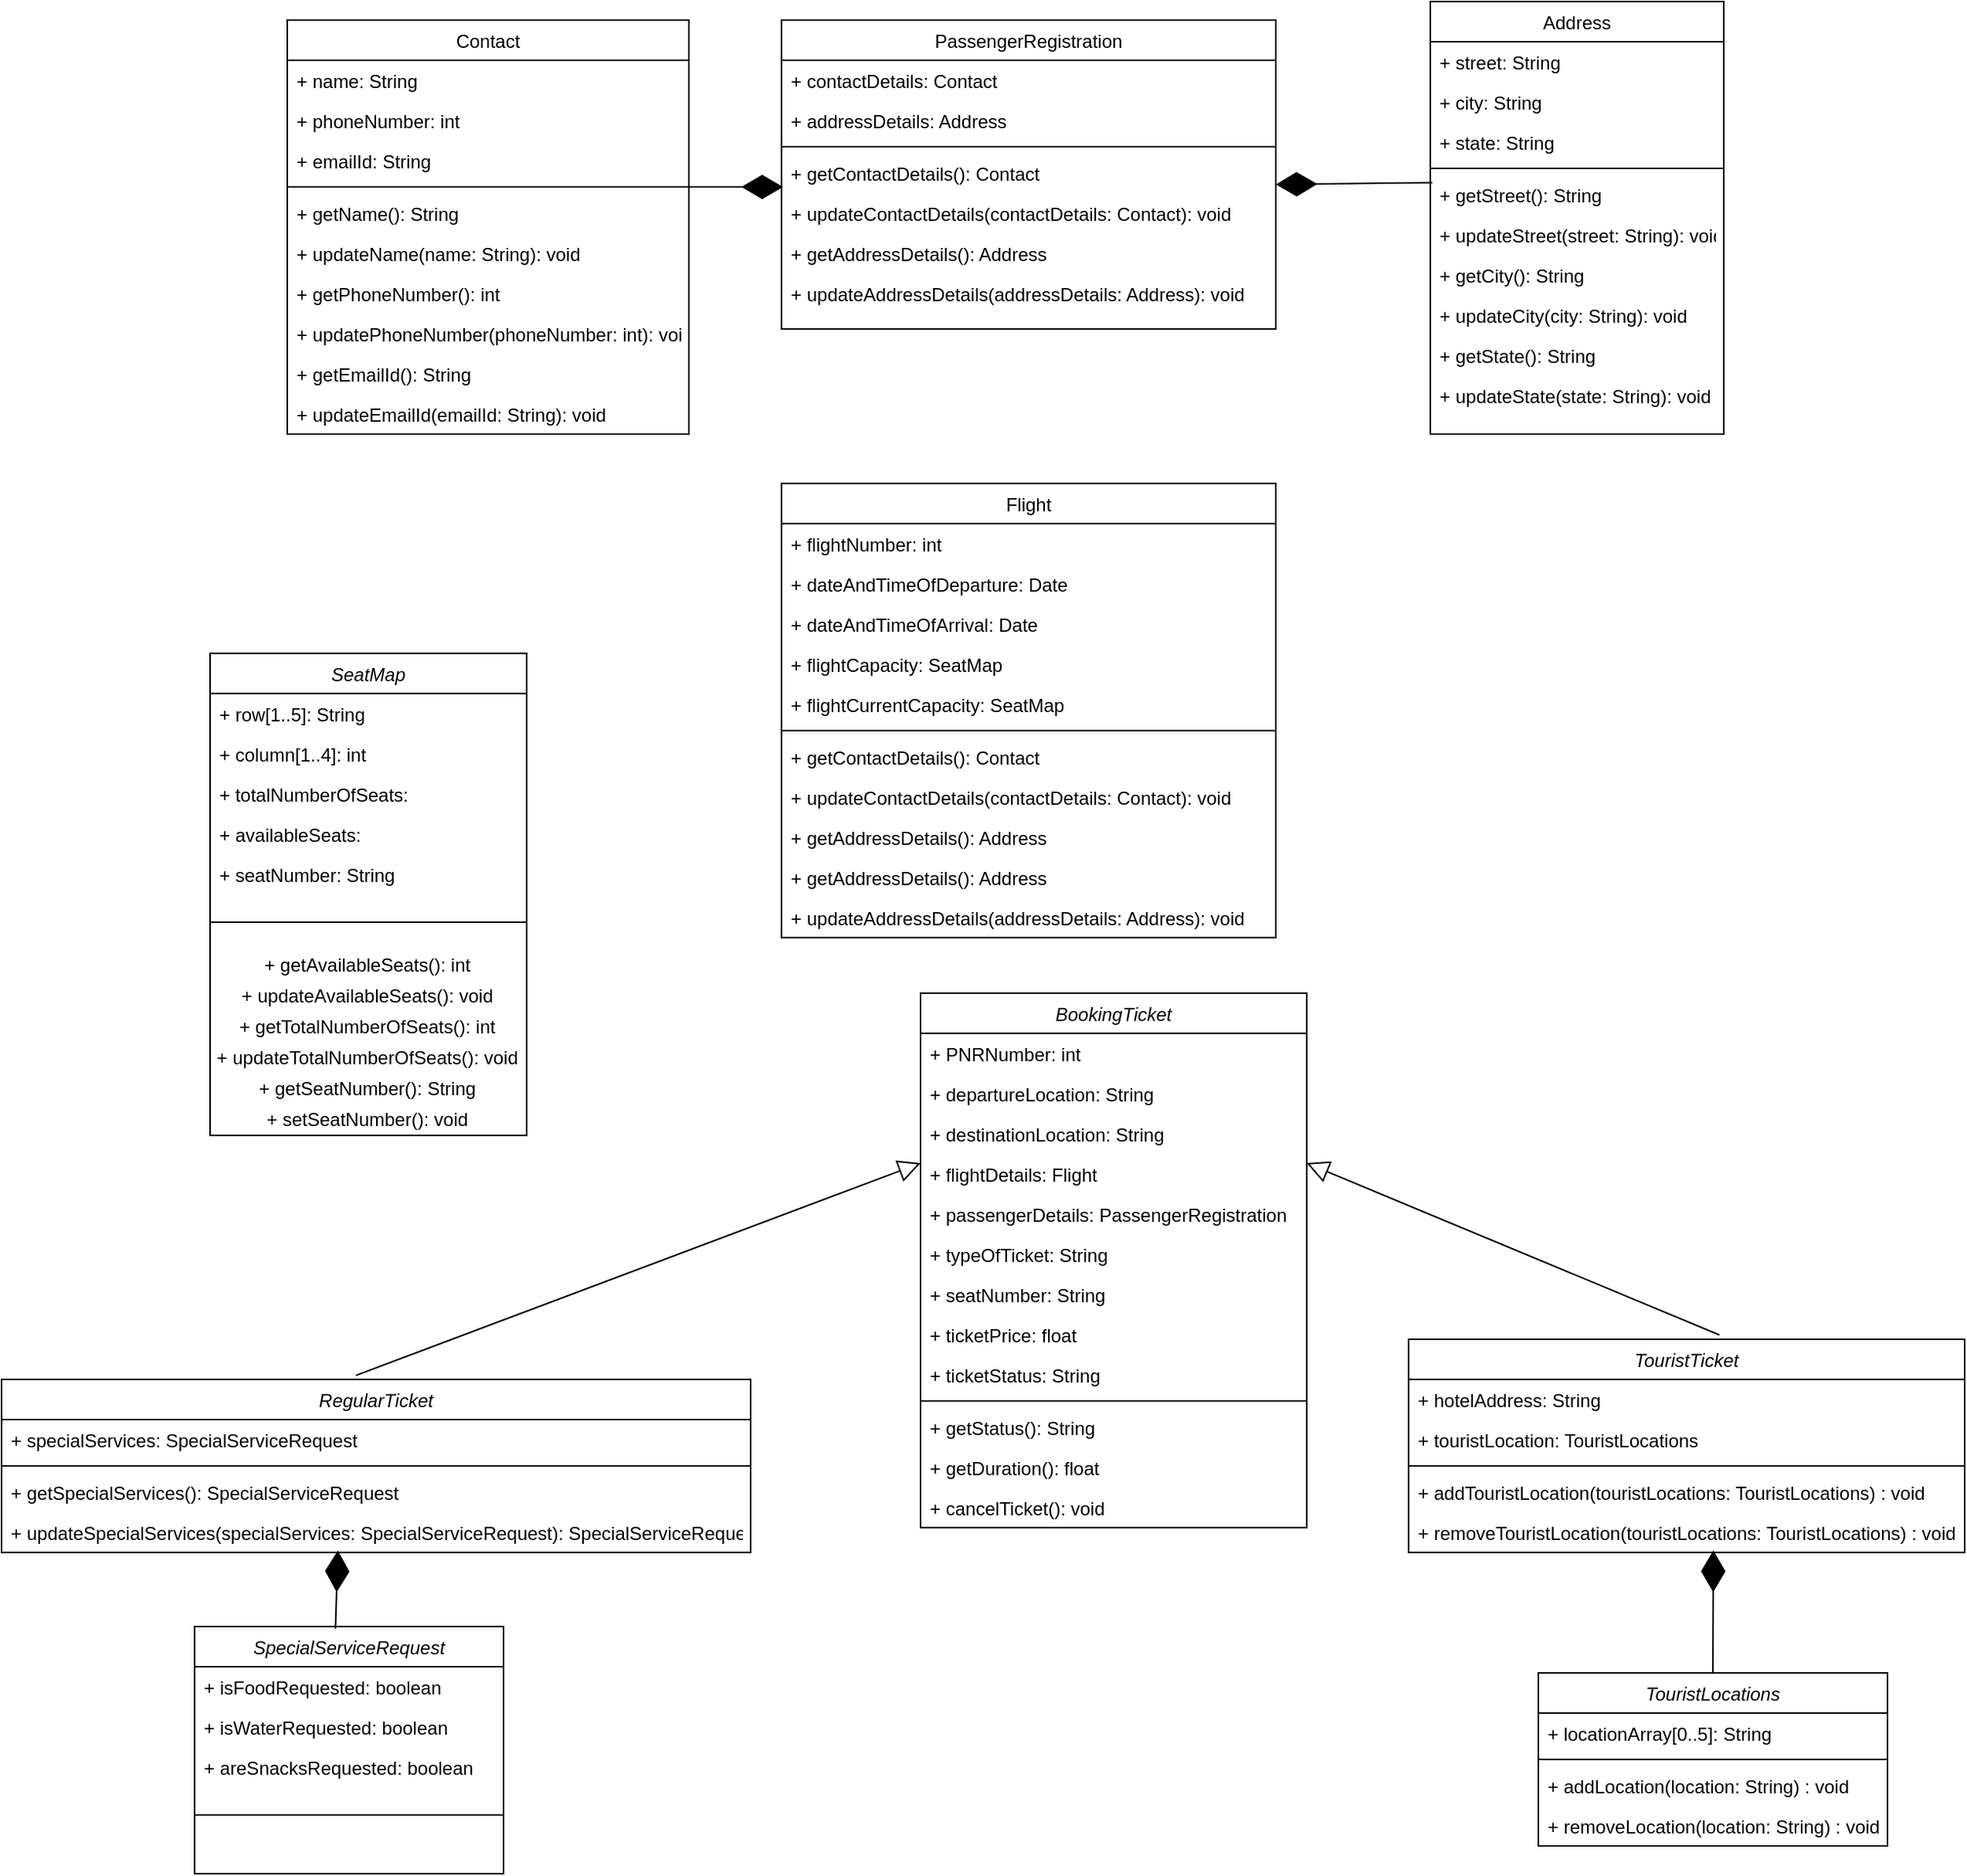 <mxfile version="13.9.9" type="github">
  <diagram id="C5RBs43oDa-KdzZeNtuy" name="Page-1">
    <mxGraphModel dx="2105" dy="1757" grid="1" gridSize="10" guides="1" tooltips="1" connect="1" arrows="1" fold="1" page="1" pageScale="1" pageWidth="827" pageHeight="1169" math="0" shadow="0">
      <root>
        <mxCell id="WIyWlLk6GJQsqaUBKTNV-0" />
        <mxCell id="WIyWlLk6GJQsqaUBKTNV-1" parent="WIyWlLk6GJQsqaUBKTNV-0" />
        <mxCell id="zkfFHV4jXpPFQw0GAbJ--17" value="Address" style="swimlane;fontStyle=0;align=center;verticalAlign=top;childLayout=stackLayout;horizontal=1;startSize=26;horizontalStack=0;resizeParent=1;resizeLast=0;collapsible=1;marginBottom=0;rounded=0;shadow=0;strokeWidth=1;" parent="WIyWlLk6GJQsqaUBKTNV-1" vertex="1">
          <mxGeometry x="610" y="-432" width="190" height="280" as="geometry">
            <mxRectangle x="530" y="90" width="160" height="26" as="alternateBounds" />
          </mxGeometry>
        </mxCell>
        <mxCell id="zkfFHV4jXpPFQw0GAbJ--18" value="+ street: String" style="text;align=left;verticalAlign=top;spacingLeft=4;spacingRight=4;overflow=hidden;rotatable=0;points=[[0,0.5],[1,0.5]];portConstraint=eastwest;" parent="zkfFHV4jXpPFQw0GAbJ--17" vertex="1">
          <mxGeometry y="26" width="190" height="26" as="geometry" />
        </mxCell>
        <mxCell id="zkfFHV4jXpPFQw0GAbJ--19" value="+ city: String" style="text;align=left;verticalAlign=top;spacingLeft=4;spacingRight=4;overflow=hidden;rotatable=0;points=[[0,0.5],[1,0.5]];portConstraint=eastwest;rounded=0;shadow=0;html=0;" parent="zkfFHV4jXpPFQw0GAbJ--17" vertex="1">
          <mxGeometry y="52" width="190" height="26" as="geometry" />
        </mxCell>
        <mxCell id="zkfFHV4jXpPFQw0GAbJ--20" value="+ state: String" style="text;align=left;verticalAlign=top;spacingLeft=4;spacingRight=4;overflow=hidden;rotatable=0;points=[[0,0.5],[1,0.5]];portConstraint=eastwest;rounded=0;shadow=0;html=0;" parent="zkfFHV4jXpPFQw0GAbJ--17" vertex="1">
          <mxGeometry y="78" width="190" height="26" as="geometry" />
        </mxCell>
        <mxCell id="zkfFHV4jXpPFQw0GAbJ--23" value="" style="line;html=1;strokeWidth=1;align=left;verticalAlign=middle;spacingTop=-1;spacingLeft=3;spacingRight=3;rotatable=0;labelPosition=right;points=[];portConstraint=eastwest;" parent="zkfFHV4jXpPFQw0GAbJ--17" vertex="1">
          <mxGeometry y="104" width="190" height="8" as="geometry" />
        </mxCell>
        <mxCell id="zkfFHV4jXpPFQw0GAbJ--24" value="+ getStreet(): String" style="text;align=left;verticalAlign=top;spacingLeft=4;spacingRight=4;overflow=hidden;rotatable=0;points=[[0,0.5],[1,0.5]];portConstraint=eastwest;" parent="zkfFHV4jXpPFQw0GAbJ--17" vertex="1">
          <mxGeometry y="112" width="190" height="26" as="geometry" />
        </mxCell>
        <mxCell id="zkfFHV4jXpPFQw0GAbJ--25" value="+ updateStreet(street: String): void" style="text;align=left;verticalAlign=top;spacingLeft=4;spacingRight=4;overflow=hidden;rotatable=0;points=[[0,0.5],[1,0.5]];portConstraint=eastwest;" parent="zkfFHV4jXpPFQw0GAbJ--17" vertex="1">
          <mxGeometry y="138" width="190" height="26" as="geometry" />
        </mxCell>
        <mxCell id="dWBXRIWkvGhGHSp67jjo-13" value="+ getCity(): String" style="text;align=left;verticalAlign=top;spacingLeft=4;spacingRight=4;overflow=hidden;rotatable=0;points=[[0,0.5],[1,0.5]];portConstraint=eastwest;" vertex="1" parent="zkfFHV4jXpPFQw0GAbJ--17">
          <mxGeometry y="164" width="190" height="26" as="geometry" />
        </mxCell>
        <mxCell id="dWBXRIWkvGhGHSp67jjo-14" value="+ updateCity(city: String): void" style="text;align=left;verticalAlign=top;spacingLeft=4;spacingRight=4;overflow=hidden;rotatable=0;points=[[0,0.5],[1,0.5]];portConstraint=eastwest;" vertex="1" parent="zkfFHV4jXpPFQw0GAbJ--17">
          <mxGeometry y="190" width="190" height="26" as="geometry" />
        </mxCell>
        <mxCell id="dWBXRIWkvGhGHSp67jjo-15" value="+ getState(): String" style="text;align=left;verticalAlign=top;spacingLeft=4;spacingRight=4;overflow=hidden;rotatable=0;points=[[0,0.5],[1,0.5]];portConstraint=eastwest;" vertex="1" parent="zkfFHV4jXpPFQw0GAbJ--17">
          <mxGeometry y="216" width="190" height="26" as="geometry" />
        </mxCell>
        <mxCell id="dWBXRIWkvGhGHSp67jjo-16" value="+ updateState(state: String): void" style="text;align=left;verticalAlign=top;spacingLeft=4;spacingRight=4;overflow=hidden;rotatable=0;points=[[0,0.5],[1,0.5]];portConstraint=eastwest;" vertex="1" parent="zkfFHV4jXpPFQw0GAbJ--17">
          <mxGeometry y="242" width="190" height="26" as="geometry" />
        </mxCell>
        <mxCell id="dWBXRIWkvGhGHSp67jjo-0" value="Contact" style="swimlane;fontStyle=0;align=center;verticalAlign=top;childLayout=stackLayout;horizontal=1;startSize=26;horizontalStack=0;resizeParent=1;resizeLast=0;collapsible=1;marginBottom=0;rounded=0;shadow=0;strokeWidth=1;" vertex="1" parent="WIyWlLk6GJQsqaUBKTNV-1">
          <mxGeometry x="-130" y="-420" width="260" height="268" as="geometry">
            <mxRectangle x="550" y="140" width="160" height="26" as="alternateBounds" />
          </mxGeometry>
        </mxCell>
        <mxCell id="dWBXRIWkvGhGHSp67jjo-1" value="+ name: String" style="text;align=left;verticalAlign=top;spacingLeft=4;spacingRight=4;overflow=hidden;rotatable=0;points=[[0,0.5],[1,0.5]];portConstraint=eastwest;" vertex="1" parent="dWBXRIWkvGhGHSp67jjo-0">
          <mxGeometry y="26" width="260" height="26" as="geometry" />
        </mxCell>
        <mxCell id="dWBXRIWkvGhGHSp67jjo-2" value="+ phoneNumber: int" style="text;align=left;verticalAlign=top;spacingLeft=4;spacingRight=4;overflow=hidden;rotatable=0;points=[[0,0.5],[1,0.5]];portConstraint=eastwest;rounded=0;shadow=0;html=0;" vertex="1" parent="dWBXRIWkvGhGHSp67jjo-0">
          <mxGeometry y="52" width="260" height="26" as="geometry" />
        </mxCell>
        <mxCell id="dWBXRIWkvGhGHSp67jjo-3" value="+ emailId: String" style="text;align=left;verticalAlign=top;spacingLeft=4;spacingRight=4;overflow=hidden;rotatable=0;points=[[0,0.5],[1,0.5]];portConstraint=eastwest;rounded=0;shadow=0;html=0;" vertex="1" parent="dWBXRIWkvGhGHSp67jjo-0">
          <mxGeometry y="78" width="260" height="26" as="geometry" />
        </mxCell>
        <mxCell id="dWBXRIWkvGhGHSp67jjo-6" value="" style="line;html=1;strokeWidth=1;align=left;verticalAlign=middle;spacingTop=-1;spacingLeft=3;spacingRight=3;rotatable=0;labelPosition=right;points=[];portConstraint=eastwest;" vertex="1" parent="dWBXRIWkvGhGHSp67jjo-0">
          <mxGeometry y="104" width="260" height="8" as="geometry" />
        </mxCell>
        <mxCell id="dWBXRIWkvGhGHSp67jjo-7" value="+ getName(): String" style="text;align=left;verticalAlign=top;spacingLeft=4;spacingRight=4;overflow=hidden;rotatable=0;points=[[0,0.5],[1,0.5]];portConstraint=eastwest;" vertex="1" parent="dWBXRIWkvGhGHSp67jjo-0">
          <mxGeometry y="112" width="260" height="26" as="geometry" />
        </mxCell>
        <mxCell id="dWBXRIWkvGhGHSp67jjo-8" value="+ updateName(name: String): void" style="text;align=left;verticalAlign=top;spacingLeft=4;spacingRight=4;overflow=hidden;rotatable=0;points=[[0,0.5],[1,0.5]];portConstraint=eastwest;" vertex="1" parent="dWBXRIWkvGhGHSp67jjo-0">
          <mxGeometry y="138" width="260" height="26" as="geometry" />
        </mxCell>
        <mxCell id="dWBXRIWkvGhGHSp67jjo-9" value="+ getPhoneNumber(): int" style="text;align=left;verticalAlign=top;spacingLeft=4;spacingRight=4;overflow=hidden;rotatable=0;points=[[0,0.5],[1,0.5]];portConstraint=eastwest;" vertex="1" parent="dWBXRIWkvGhGHSp67jjo-0">
          <mxGeometry y="164" width="260" height="26" as="geometry" />
        </mxCell>
        <mxCell id="dWBXRIWkvGhGHSp67jjo-10" value="+ updatePhoneNumber(phoneNumber: int): void" style="text;align=left;verticalAlign=top;spacingLeft=4;spacingRight=4;overflow=hidden;rotatable=0;points=[[0,0.5],[1,0.5]];portConstraint=eastwest;" vertex="1" parent="dWBXRIWkvGhGHSp67jjo-0">
          <mxGeometry y="190" width="260" height="26" as="geometry" />
        </mxCell>
        <mxCell id="dWBXRIWkvGhGHSp67jjo-11" value="+ getEmailId(): String" style="text;align=left;verticalAlign=top;spacingLeft=4;spacingRight=4;overflow=hidden;rotatable=0;points=[[0,0.5],[1,0.5]];portConstraint=eastwest;" vertex="1" parent="dWBXRIWkvGhGHSp67jjo-0">
          <mxGeometry y="216" width="260" height="26" as="geometry" />
        </mxCell>
        <mxCell id="dWBXRIWkvGhGHSp67jjo-12" value="+ updateEmailId(emailId: String): void" style="text;align=left;verticalAlign=top;spacingLeft=4;spacingRight=4;overflow=hidden;rotatable=0;points=[[0,0.5],[1,0.5]];portConstraint=eastwest;" vertex="1" parent="dWBXRIWkvGhGHSp67jjo-0">
          <mxGeometry y="242" width="260" height="26" as="geometry" />
        </mxCell>
        <mxCell id="dWBXRIWkvGhGHSp67jjo-27" value="" style="endArrow=diamondThin;endFill=1;endSize=24;html=1;entryX=1;entryY=0.786;entryDx=0;entryDy=0;entryPerimeter=0;exitX=0.007;exitY=0.2;exitDx=0;exitDy=0;exitPerimeter=0;" edge="1" parent="WIyWlLk6GJQsqaUBKTNV-1" source="zkfFHV4jXpPFQw0GAbJ--24" target="dWBXRIWkvGhGHSp67jjo-45">
          <mxGeometry width="160" relative="1" as="geometry">
            <mxPoint x="590" y="-204" as="sourcePoint" />
            <mxPoint x="430" y="-15" as="targetPoint" />
          </mxGeometry>
        </mxCell>
        <mxCell id="dWBXRIWkvGhGHSp67jjo-28" value="RegularTicket" style="swimlane;fontStyle=2;align=center;verticalAlign=top;childLayout=stackLayout;horizontal=1;startSize=26;horizontalStack=0;resizeParent=1;resizeLast=0;collapsible=1;marginBottom=0;rounded=0;shadow=0;strokeWidth=1;" vertex="1" parent="WIyWlLk6GJQsqaUBKTNV-1">
          <mxGeometry x="-315" y="460" width="485" height="112" as="geometry">
            <mxRectangle x="230" y="140" width="160" height="26" as="alternateBounds" />
          </mxGeometry>
        </mxCell>
        <mxCell id="dWBXRIWkvGhGHSp67jjo-29" value="+ specialServices: SpecialServiceRequest" style="text;align=left;verticalAlign=top;spacingLeft=4;spacingRight=4;overflow=hidden;rotatable=0;points=[[0,0.5],[1,0.5]];portConstraint=eastwest;" vertex="1" parent="dWBXRIWkvGhGHSp67jjo-28">
          <mxGeometry y="26" width="485" height="26" as="geometry" />
        </mxCell>
        <mxCell id="dWBXRIWkvGhGHSp67jjo-33" value="" style="line;html=1;strokeWidth=1;align=left;verticalAlign=middle;spacingTop=-1;spacingLeft=3;spacingRight=3;rotatable=0;labelPosition=right;points=[];portConstraint=eastwest;" vertex="1" parent="dWBXRIWkvGhGHSp67jjo-28">
          <mxGeometry y="52" width="485" height="8" as="geometry" />
        </mxCell>
        <mxCell id="dWBXRIWkvGhGHSp67jjo-34" value="+ getSpecialServices(): SpecialServiceRequest " style="text;align=left;verticalAlign=top;spacingLeft=4;spacingRight=4;overflow=hidden;rotatable=0;points=[[0,0.5],[1,0.5]];portConstraint=eastwest;" vertex="1" parent="dWBXRIWkvGhGHSp67jjo-28">
          <mxGeometry y="60" width="485" height="26" as="geometry" />
        </mxCell>
        <mxCell id="dWBXRIWkvGhGHSp67jjo-70" value="+ updateSpecialServices(specialServices: SpecialServiceRequest): SpecialServiceRequest " style="text;align=left;verticalAlign=top;spacingLeft=4;spacingRight=4;overflow=hidden;rotatable=0;points=[[0,0.5],[1,0.5]];portConstraint=eastwest;" vertex="1" parent="dWBXRIWkvGhGHSp67jjo-28">
          <mxGeometry y="86" width="485" height="26" as="geometry" />
        </mxCell>
        <mxCell id="dWBXRIWkvGhGHSp67jjo-17" value="" style="endArrow=diamondThin;endFill=1;endSize=24;html=1;entryX=0.003;entryY=0.848;entryDx=0;entryDy=0;entryPerimeter=0;" edge="1" parent="WIyWlLk6GJQsqaUBKTNV-1" target="dWBXRIWkvGhGHSp67jjo-45">
          <mxGeometry width="160" relative="1" as="geometry">
            <mxPoint x="130" y="-312" as="sourcePoint" />
            <mxPoint x="226" y="26" as="targetPoint" />
          </mxGeometry>
        </mxCell>
        <mxCell id="dWBXRIWkvGhGHSp67jjo-40" value="PassengerRegistration" style="swimlane;fontStyle=0;align=center;verticalAlign=top;childLayout=stackLayout;horizontal=1;startSize=26;horizontalStack=0;resizeParent=1;resizeLast=0;collapsible=1;marginBottom=0;rounded=0;shadow=0;strokeWidth=1;" vertex="1" parent="WIyWlLk6GJQsqaUBKTNV-1">
          <mxGeometry x="190" y="-420" width="320" height="200" as="geometry">
            <mxRectangle x="530" y="90" width="160" height="26" as="alternateBounds" />
          </mxGeometry>
        </mxCell>
        <mxCell id="dWBXRIWkvGhGHSp67jjo-41" value="+ contactDetails: Contact" style="text;align=left;verticalAlign=top;spacingLeft=4;spacingRight=4;overflow=hidden;rotatable=0;points=[[0,0.5],[1,0.5]];portConstraint=eastwest;" vertex="1" parent="dWBXRIWkvGhGHSp67jjo-40">
          <mxGeometry y="26" width="320" height="26" as="geometry" />
        </mxCell>
        <mxCell id="dWBXRIWkvGhGHSp67jjo-42" value="+ addressDetails: Address" style="text;align=left;verticalAlign=top;spacingLeft=4;spacingRight=4;overflow=hidden;rotatable=0;points=[[0,0.5],[1,0.5]];portConstraint=eastwest;rounded=0;shadow=0;html=0;" vertex="1" parent="dWBXRIWkvGhGHSp67jjo-40">
          <mxGeometry y="52" width="320" height="26" as="geometry" />
        </mxCell>
        <mxCell id="dWBXRIWkvGhGHSp67jjo-44" value="" style="line;html=1;strokeWidth=1;align=left;verticalAlign=middle;spacingTop=-1;spacingLeft=3;spacingRight=3;rotatable=0;labelPosition=right;points=[];portConstraint=eastwest;" vertex="1" parent="dWBXRIWkvGhGHSp67jjo-40">
          <mxGeometry y="78" width="320" height="8" as="geometry" />
        </mxCell>
        <mxCell id="dWBXRIWkvGhGHSp67jjo-45" value="+ getContactDetails(): Contact" style="text;align=left;verticalAlign=top;spacingLeft=4;spacingRight=4;overflow=hidden;rotatable=0;points=[[0,0.5],[1,0.5]];portConstraint=eastwest;" vertex="1" parent="dWBXRIWkvGhGHSp67jjo-40">
          <mxGeometry y="86" width="320" height="26" as="geometry" />
        </mxCell>
        <mxCell id="dWBXRIWkvGhGHSp67jjo-46" value="+ updateContactDetails(contactDetails: Contact): void" style="text;align=left;verticalAlign=top;spacingLeft=4;spacingRight=4;overflow=hidden;rotatable=0;points=[[0,0.5],[1,0.5]];portConstraint=eastwest;" vertex="1" parent="dWBXRIWkvGhGHSp67jjo-40">
          <mxGeometry y="112" width="320" height="26" as="geometry" />
        </mxCell>
        <mxCell id="dWBXRIWkvGhGHSp67jjo-47" value="+ getAddressDetails(): Address" style="text;align=left;verticalAlign=top;spacingLeft=4;spacingRight=4;overflow=hidden;rotatable=0;points=[[0,0.5],[1,0.5]];portConstraint=eastwest;" vertex="1" parent="dWBXRIWkvGhGHSp67jjo-40">
          <mxGeometry y="138" width="320" height="26" as="geometry" />
        </mxCell>
        <mxCell id="dWBXRIWkvGhGHSp67jjo-48" value="+ updateAddressDetails(addressDetails: Address): void" style="text;align=left;verticalAlign=top;spacingLeft=4;spacingRight=4;overflow=hidden;rotatable=0;points=[[0,0.5],[1,0.5]];portConstraint=eastwest;" vertex="1" parent="dWBXRIWkvGhGHSp67jjo-40">
          <mxGeometry y="164" width="320" height="26" as="geometry" />
        </mxCell>
        <mxCell id="dWBXRIWkvGhGHSp67jjo-52" value="TouristLocations" style="swimlane;fontStyle=2;align=center;verticalAlign=top;childLayout=stackLayout;horizontal=1;startSize=26;horizontalStack=0;resizeParent=1;resizeLast=0;collapsible=1;marginBottom=0;rounded=0;shadow=0;strokeWidth=1;" vertex="1" parent="WIyWlLk6GJQsqaUBKTNV-1">
          <mxGeometry x="680" y="650" width="226" height="112" as="geometry">
            <mxRectangle x="230" y="140" width="160" height="26" as="alternateBounds" />
          </mxGeometry>
        </mxCell>
        <mxCell id="dWBXRIWkvGhGHSp67jjo-53" value="+ locationArray[0..5]: String" style="text;align=left;verticalAlign=top;spacingLeft=4;spacingRight=4;overflow=hidden;rotatable=0;points=[[0,0.5],[1,0.5]];portConstraint=eastwest;" vertex="1" parent="dWBXRIWkvGhGHSp67jjo-52">
          <mxGeometry y="26" width="226" height="26" as="geometry" />
        </mxCell>
        <mxCell id="dWBXRIWkvGhGHSp67jjo-56" value="" style="line;html=1;strokeWidth=1;align=left;verticalAlign=middle;spacingTop=-1;spacingLeft=3;spacingRight=3;rotatable=0;labelPosition=right;points=[];portConstraint=eastwest;" vertex="1" parent="dWBXRIWkvGhGHSp67jjo-52">
          <mxGeometry y="52" width="226" height="8" as="geometry" />
        </mxCell>
        <mxCell id="dWBXRIWkvGhGHSp67jjo-57" value="+ addLocation(location: String) : void" style="text;align=left;verticalAlign=top;spacingLeft=4;spacingRight=4;overflow=hidden;rotatable=0;points=[[0,0.5],[1,0.5]];portConstraint=eastwest;" vertex="1" parent="dWBXRIWkvGhGHSp67jjo-52">
          <mxGeometry y="60" width="226" height="26" as="geometry" />
        </mxCell>
        <mxCell id="dWBXRIWkvGhGHSp67jjo-91" value="+ removeLocation(location: String) : void" style="text;align=left;verticalAlign=top;spacingLeft=4;spacingRight=4;overflow=hidden;rotatable=0;points=[[0,0.5],[1,0.5]];portConstraint=eastwest;" vertex="1" parent="dWBXRIWkvGhGHSp67jjo-52">
          <mxGeometry y="86" width="226" height="26" as="geometry" />
        </mxCell>
        <mxCell id="dWBXRIWkvGhGHSp67jjo-58" value="TouristTicket" style="swimlane;fontStyle=2;align=center;verticalAlign=top;childLayout=stackLayout;horizontal=1;startSize=26;horizontalStack=0;resizeParent=1;resizeLast=0;collapsible=1;marginBottom=0;rounded=0;shadow=0;strokeWidth=1;" vertex="1" parent="WIyWlLk6GJQsqaUBKTNV-1">
          <mxGeometry x="596" y="434" width="360" height="138" as="geometry">
            <mxRectangle x="230" y="140" width="160" height="26" as="alternateBounds" />
          </mxGeometry>
        </mxCell>
        <mxCell id="dWBXRIWkvGhGHSp67jjo-59" value="+ hotelAddress: String" style="text;align=left;verticalAlign=top;spacingLeft=4;spacingRight=4;overflow=hidden;rotatable=0;points=[[0,0.5],[1,0.5]];portConstraint=eastwest;" vertex="1" parent="dWBXRIWkvGhGHSp67jjo-58">
          <mxGeometry y="26" width="360" height="26" as="geometry" />
        </mxCell>
        <mxCell id="dWBXRIWkvGhGHSp67jjo-61" value="+ touristLocation: TouristLocations" style="text;align=left;verticalAlign=top;spacingLeft=4;spacingRight=4;overflow=hidden;rotatable=0;points=[[0,0.5],[1,0.5]];portConstraint=eastwest;rounded=0;shadow=0;html=0;" vertex="1" parent="dWBXRIWkvGhGHSp67jjo-58">
          <mxGeometry y="52" width="360" height="26" as="geometry" />
        </mxCell>
        <mxCell id="dWBXRIWkvGhGHSp67jjo-62" value="" style="line;html=1;strokeWidth=1;align=left;verticalAlign=middle;spacingTop=-1;spacingLeft=3;spacingRight=3;rotatable=0;labelPosition=right;points=[];portConstraint=eastwest;" vertex="1" parent="dWBXRIWkvGhGHSp67jjo-58">
          <mxGeometry y="78" width="360" height="8" as="geometry" />
        </mxCell>
        <mxCell id="dWBXRIWkvGhGHSp67jjo-63" value="+ addTouristLocation(touristLocations: TouristLocations) : void" style="text;align=left;verticalAlign=top;spacingLeft=4;spacingRight=4;overflow=hidden;rotatable=0;points=[[0,0.5],[1,0.5]];portConstraint=eastwest;" vertex="1" parent="dWBXRIWkvGhGHSp67jjo-58">
          <mxGeometry y="86" width="360" height="26" as="geometry" />
        </mxCell>
        <mxCell id="dWBXRIWkvGhGHSp67jjo-78" value="+ removeTouristLocation(touristLocations: TouristLocations) : void" style="text;align=left;verticalAlign=top;spacingLeft=4;spacingRight=4;overflow=hidden;rotatable=0;points=[[0,0.5],[1,0.5]];portConstraint=eastwest;" vertex="1" parent="dWBXRIWkvGhGHSp67jjo-58">
          <mxGeometry y="112" width="360" height="26" as="geometry" />
        </mxCell>
        <mxCell id="dWBXRIWkvGhGHSp67jjo-64" value="SpecialServiceRequest" style="swimlane;fontStyle=2;align=center;verticalAlign=top;childLayout=stackLayout;horizontal=1;startSize=26;horizontalStack=0;resizeParent=1;resizeLast=0;collapsible=1;marginBottom=0;rounded=0;shadow=0;strokeWidth=1;" vertex="1" parent="WIyWlLk6GJQsqaUBKTNV-1">
          <mxGeometry x="-190" y="620" width="200" height="160" as="geometry">
            <mxRectangle x="230" y="140" width="160" height="26" as="alternateBounds" />
          </mxGeometry>
        </mxCell>
        <mxCell id="dWBXRIWkvGhGHSp67jjo-65" value="+ isFoodRequested: boolean" style="text;align=left;verticalAlign=top;spacingLeft=4;spacingRight=4;overflow=hidden;rotatable=0;points=[[0,0.5],[1,0.5]];portConstraint=eastwest;" vertex="1" parent="dWBXRIWkvGhGHSp67jjo-64">
          <mxGeometry y="26" width="200" height="26" as="geometry" />
        </mxCell>
        <mxCell id="dWBXRIWkvGhGHSp67jjo-66" value="+ isWaterRequested: boolean" style="text;align=left;verticalAlign=top;spacingLeft=4;spacingRight=4;overflow=hidden;rotatable=0;points=[[0,0.5],[1,0.5]];portConstraint=eastwest;rounded=0;shadow=0;html=0;" vertex="1" parent="dWBXRIWkvGhGHSp67jjo-64">
          <mxGeometry y="52" width="200" height="26" as="geometry" />
        </mxCell>
        <mxCell id="dWBXRIWkvGhGHSp67jjo-67" value="+ areSnacksRequested: boolean" style="text;align=left;verticalAlign=top;spacingLeft=4;spacingRight=4;overflow=hidden;rotatable=0;points=[[0,0.5],[1,0.5]];portConstraint=eastwest;rounded=0;shadow=0;html=0;" vertex="1" parent="dWBXRIWkvGhGHSp67jjo-64">
          <mxGeometry y="78" width="200" height="26" as="geometry" />
        </mxCell>
        <mxCell id="dWBXRIWkvGhGHSp67jjo-68" value="" style="line;html=1;strokeWidth=1;align=left;verticalAlign=middle;spacingTop=-1;spacingLeft=3;spacingRight=3;rotatable=0;labelPosition=right;points=[];portConstraint=eastwest;" vertex="1" parent="dWBXRIWkvGhGHSp67jjo-64">
          <mxGeometry y="104" width="200" height="36" as="geometry" />
        </mxCell>
        <mxCell id="dWBXRIWkvGhGHSp67jjo-85" value="BookingTicket" style="swimlane;fontStyle=2;align=center;verticalAlign=top;childLayout=stackLayout;horizontal=1;startSize=26;horizontalStack=0;resizeParent=1;resizeLast=0;collapsible=1;marginBottom=0;rounded=0;shadow=0;strokeWidth=1;" vertex="1" parent="WIyWlLk6GJQsqaUBKTNV-1">
          <mxGeometry x="280" y="210" width="250" height="346" as="geometry">
            <mxRectangle x="230" y="140" width="160" height="26" as="alternateBounds" />
          </mxGeometry>
        </mxCell>
        <mxCell id="dWBXRIWkvGhGHSp67jjo-86" value="+ PNRNumber: int" style="text;align=left;verticalAlign=top;spacingLeft=4;spacingRight=4;overflow=hidden;rotatable=0;points=[[0,0.5],[1,0.5]];portConstraint=eastwest;" vertex="1" parent="dWBXRIWkvGhGHSp67jjo-85">
          <mxGeometry y="26" width="250" height="26" as="geometry" />
        </mxCell>
        <mxCell id="dWBXRIWkvGhGHSp67jjo-87" value="+ departureLocation: String" style="text;align=left;verticalAlign=top;spacingLeft=4;spacingRight=4;overflow=hidden;rotatable=0;points=[[0,0.5],[1,0.5]];portConstraint=eastwest;rounded=0;shadow=0;html=0;" vertex="1" parent="dWBXRIWkvGhGHSp67jjo-85">
          <mxGeometry y="52" width="250" height="26" as="geometry" />
        </mxCell>
        <mxCell id="dWBXRIWkvGhGHSp67jjo-105" value="+ destinationLocation: String" style="text;align=left;verticalAlign=top;spacingLeft=4;spacingRight=4;overflow=hidden;rotatable=0;points=[[0,0.5],[1,0.5]];portConstraint=eastwest;rounded=0;shadow=0;html=0;" vertex="1" parent="dWBXRIWkvGhGHSp67jjo-85">
          <mxGeometry y="78" width="250" height="26" as="geometry" />
        </mxCell>
        <mxCell id="dWBXRIWkvGhGHSp67jjo-115" value="+ flightDetails: Flight" style="text;align=left;verticalAlign=top;spacingLeft=4;spacingRight=4;overflow=hidden;rotatable=0;points=[[0,0.5],[1,0.5]];portConstraint=eastwest;rounded=0;shadow=0;html=0;" vertex="1" parent="dWBXRIWkvGhGHSp67jjo-85">
          <mxGeometry y="104" width="250" height="26" as="geometry" />
        </mxCell>
        <mxCell id="dWBXRIWkvGhGHSp67jjo-114" value="+ passengerDetails: PassengerRegistration" style="text;align=left;verticalAlign=top;spacingLeft=4;spacingRight=4;overflow=hidden;rotatable=0;points=[[0,0.5],[1,0.5]];portConstraint=eastwest;rounded=0;shadow=0;html=0;" vertex="1" parent="dWBXRIWkvGhGHSp67jjo-85">
          <mxGeometry y="130" width="250" height="26" as="geometry" />
        </mxCell>
        <mxCell id="dWBXRIWkvGhGHSp67jjo-120" value="+ typeOfTicket: String" style="text;align=left;verticalAlign=top;spacingLeft=4;spacingRight=4;overflow=hidden;rotatable=0;points=[[0,0.5],[1,0.5]];portConstraint=eastwest;rounded=0;shadow=0;html=0;" vertex="1" parent="dWBXRIWkvGhGHSp67jjo-85">
          <mxGeometry y="156" width="250" height="26" as="geometry" />
        </mxCell>
        <mxCell id="dWBXRIWkvGhGHSp67jjo-117" value="+ seatNumber: String" style="text;align=left;verticalAlign=top;spacingLeft=4;spacingRight=4;overflow=hidden;rotatable=0;points=[[0,0.5],[1,0.5]];portConstraint=eastwest;rounded=0;shadow=0;html=0;" vertex="1" parent="dWBXRIWkvGhGHSp67jjo-85">
          <mxGeometry y="182" width="250" height="26" as="geometry" />
        </mxCell>
        <mxCell id="dWBXRIWkvGhGHSp67jjo-119" value="+ ticketPrice: float" style="text;align=left;verticalAlign=top;spacingLeft=4;spacingRight=4;overflow=hidden;rotatable=0;points=[[0,0.5],[1,0.5]];portConstraint=eastwest;rounded=0;shadow=0;html=0;" vertex="1" parent="dWBXRIWkvGhGHSp67jjo-85">
          <mxGeometry y="208" width="250" height="26" as="geometry" />
        </mxCell>
        <mxCell id="dWBXRIWkvGhGHSp67jjo-118" value="+ ticketStatus: String" style="text;align=left;verticalAlign=top;spacingLeft=4;spacingRight=4;overflow=hidden;rotatable=0;points=[[0,0.5],[1,0.5]];portConstraint=eastwest;rounded=0;shadow=0;html=0;" vertex="1" parent="dWBXRIWkvGhGHSp67jjo-85">
          <mxGeometry y="234" width="250" height="26" as="geometry" />
        </mxCell>
        <mxCell id="dWBXRIWkvGhGHSp67jjo-89" value="" style="line;html=1;strokeWidth=1;align=left;verticalAlign=middle;spacingTop=-1;spacingLeft=3;spacingRight=3;rotatable=0;labelPosition=right;points=[];portConstraint=eastwest;" vertex="1" parent="dWBXRIWkvGhGHSp67jjo-85">
          <mxGeometry y="260" width="250" height="8" as="geometry" />
        </mxCell>
        <mxCell id="dWBXRIWkvGhGHSp67jjo-121" value="+ getStatus(): String " style="text;align=left;verticalAlign=top;spacingLeft=4;spacingRight=4;overflow=hidden;rotatable=0;points=[[0,0.5],[1,0.5]];portConstraint=eastwest;" vertex="1" parent="dWBXRIWkvGhGHSp67jjo-85">
          <mxGeometry y="268" width="250" height="26" as="geometry" />
        </mxCell>
        <mxCell id="dWBXRIWkvGhGHSp67jjo-122" value="+ getDuration(): float " style="text;align=left;verticalAlign=top;spacingLeft=4;spacingRight=4;overflow=hidden;rotatable=0;points=[[0,0.5],[1,0.5]];portConstraint=eastwest;" vertex="1" parent="dWBXRIWkvGhGHSp67jjo-85">
          <mxGeometry y="294" width="250" height="26" as="geometry" />
        </mxCell>
        <mxCell id="dWBXRIWkvGhGHSp67jjo-90" value="+ cancelTicket(): void " style="text;align=left;verticalAlign=top;spacingLeft=4;spacingRight=4;overflow=hidden;rotatable=0;points=[[0,0.5],[1,0.5]];portConstraint=eastwest;" vertex="1" parent="dWBXRIWkvGhGHSp67jjo-85">
          <mxGeometry y="320" width="250" height="26" as="geometry" />
        </mxCell>
        <mxCell id="dWBXRIWkvGhGHSp67jjo-92" value="" style="endArrow=diamondThin;endFill=1;endSize=24;html=1;exitX=0.5;exitY=0;exitDx=0;exitDy=0;entryX=0.548;entryY=0.952;entryDx=0;entryDy=0;entryPerimeter=0;" edge="1" parent="WIyWlLk6GJQsqaUBKTNV-1" source="dWBXRIWkvGhGHSp67jjo-52" target="dWBXRIWkvGhGHSp67jjo-78">
          <mxGeometry width="160" relative="1" as="geometry">
            <mxPoint x="480" y="635" as="sourcePoint" />
            <mxPoint x="480" y="590" as="targetPoint" />
          </mxGeometry>
        </mxCell>
        <mxCell id="dWBXRIWkvGhGHSp67jjo-93" value="" style="endArrow=diamondThin;endFill=1;endSize=24;html=1;entryX=0.449;entryY=0.952;entryDx=0;entryDy=0;entryPerimeter=0;exitX=0.456;exitY=0.008;exitDx=0;exitDy=0;exitPerimeter=0;" edge="1" parent="WIyWlLk6GJQsqaUBKTNV-1" source="dWBXRIWkvGhGHSp67jjo-64" target="dWBXRIWkvGhGHSp67jjo-70">
          <mxGeometry width="160" relative="1" as="geometry">
            <mxPoint x="-98" y="616" as="sourcePoint" />
            <mxPoint x="200" y="610" as="targetPoint" />
          </mxGeometry>
        </mxCell>
        <mxCell id="dWBXRIWkvGhGHSp67jjo-94" value="" style="edgeStyle=none;html=1;endSize=12;endArrow=block;endFill=0;exitX=0.473;exitY=-0.023;exitDx=0;exitDy=0;exitPerimeter=0;" edge="1" parent="WIyWlLk6GJQsqaUBKTNV-1" source="dWBXRIWkvGhGHSp67jjo-28">
          <mxGeometry width="160" relative="1" as="geometry">
            <mxPoint x="40" y="420" as="sourcePoint" />
            <mxPoint x="280" y="320" as="targetPoint" />
          </mxGeometry>
        </mxCell>
        <mxCell id="dWBXRIWkvGhGHSp67jjo-101" value="" style="edgeStyle=none;html=1;endSize=12;endArrow=block;endFill=0;exitX=0.559;exitY=-0.02;exitDx=0;exitDy=0;exitPerimeter=0;" edge="1" parent="WIyWlLk6GJQsqaUBKTNV-1" source="dWBXRIWkvGhGHSp67jjo-58">
          <mxGeometry width="160" relative="1" as="geometry">
            <mxPoint x="380.005" y="388.424" as="sourcePoint" />
            <mxPoint x="530" y="320" as="targetPoint" />
          </mxGeometry>
        </mxCell>
        <mxCell id="dWBXRIWkvGhGHSp67jjo-124" value="Flight" style="swimlane;fontStyle=0;align=center;verticalAlign=top;childLayout=stackLayout;horizontal=1;startSize=26;horizontalStack=0;resizeParent=1;resizeLast=0;collapsible=1;marginBottom=0;rounded=0;shadow=0;strokeWidth=1;" vertex="1" parent="WIyWlLk6GJQsqaUBKTNV-1">
          <mxGeometry x="190" y="-120" width="320" height="294" as="geometry">
            <mxRectangle x="530" y="90" width="160" height="26" as="alternateBounds" />
          </mxGeometry>
        </mxCell>
        <mxCell id="dWBXRIWkvGhGHSp67jjo-125" value="+ flightNumber: int" style="text;align=left;verticalAlign=top;spacingLeft=4;spacingRight=4;overflow=hidden;rotatable=0;points=[[0,0.5],[1,0.5]];portConstraint=eastwest;" vertex="1" parent="dWBXRIWkvGhGHSp67jjo-124">
          <mxGeometry y="26" width="320" height="26" as="geometry" />
        </mxCell>
        <mxCell id="dWBXRIWkvGhGHSp67jjo-126" value="+ dateAndTimeOfDeparture: Date" style="text;align=left;verticalAlign=top;spacingLeft=4;spacingRight=4;overflow=hidden;rotatable=0;points=[[0,0.5],[1,0.5]];portConstraint=eastwest;rounded=0;shadow=0;html=0;" vertex="1" parent="dWBXRIWkvGhGHSp67jjo-124">
          <mxGeometry y="52" width="320" height="26" as="geometry" />
        </mxCell>
        <mxCell id="dWBXRIWkvGhGHSp67jjo-132" value="+ dateAndTimeOfArrival: Date" style="text;align=left;verticalAlign=top;spacingLeft=4;spacingRight=4;overflow=hidden;rotatable=0;points=[[0,0.5],[1,0.5]];portConstraint=eastwest;rounded=0;shadow=0;html=0;" vertex="1" parent="dWBXRIWkvGhGHSp67jjo-124">
          <mxGeometry y="78" width="320" height="26" as="geometry" />
        </mxCell>
        <mxCell id="dWBXRIWkvGhGHSp67jjo-134" value="+ flightCapacity: SeatMap" style="text;align=left;verticalAlign=top;spacingLeft=4;spacingRight=4;overflow=hidden;rotatable=0;points=[[0,0.5],[1,0.5]];portConstraint=eastwest;rounded=0;shadow=0;html=0;" vertex="1" parent="dWBXRIWkvGhGHSp67jjo-124">
          <mxGeometry y="104" width="320" height="26" as="geometry" />
        </mxCell>
        <mxCell id="dWBXRIWkvGhGHSp67jjo-135" value="+ flightCurrentCapacity: SeatMap" style="text;align=left;verticalAlign=top;spacingLeft=4;spacingRight=4;overflow=hidden;rotatable=0;points=[[0,0.5],[1,0.5]];portConstraint=eastwest;rounded=0;shadow=0;html=0;" vertex="1" parent="dWBXRIWkvGhGHSp67jjo-124">
          <mxGeometry y="130" width="320" height="26" as="geometry" />
        </mxCell>
        <mxCell id="dWBXRIWkvGhGHSp67jjo-127" value="" style="line;html=1;strokeWidth=1;align=left;verticalAlign=middle;spacingTop=-1;spacingLeft=3;spacingRight=3;rotatable=0;labelPosition=right;points=[];portConstraint=eastwest;" vertex="1" parent="dWBXRIWkvGhGHSp67jjo-124">
          <mxGeometry y="156" width="320" height="8" as="geometry" />
        </mxCell>
        <mxCell id="dWBXRIWkvGhGHSp67jjo-128" value="+ getContactDetails(): Contact" style="text;align=left;verticalAlign=top;spacingLeft=4;spacingRight=4;overflow=hidden;rotatable=0;points=[[0,0.5],[1,0.5]];portConstraint=eastwest;" vertex="1" parent="dWBXRIWkvGhGHSp67jjo-124">
          <mxGeometry y="164" width="320" height="26" as="geometry" />
        </mxCell>
        <mxCell id="dWBXRIWkvGhGHSp67jjo-129" value="+ updateContactDetails(contactDetails: Contact): void" style="text;align=left;verticalAlign=top;spacingLeft=4;spacingRight=4;overflow=hidden;rotatable=0;points=[[0,0.5],[1,0.5]];portConstraint=eastwest;" vertex="1" parent="dWBXRIWkvGhGHSp67jjo-124">
          <mxGeometry y="190" width="320" height="26" as="geometry" />
        </mxCell>
        <mxCell id="dWBXRIWkvGhGHSp67jjo-130" value="+ getAddressDetails(): Address" style="text;align=left;verticalAlign=top;spacingLeft=4;spacingRight=4;overflow=hidden;rotatable=0;points=[[0,0.5],[1,0.5]];portConstraint=eastwest;" vertex="1" parent="dWBXRIWkvGhGHSp67jjo-124">
          <mxGeometry y="216" width="320" height="26" as="geometry" />
        </mxCell>
        <mxCell id="dWBXRIWkvGhGHSp67jjo-133" value="+ getAddressDetails(): Address" style="text;align=left;verticalAlign=top;spacingLeft=4;spacingRight=4;overflow=hidden;rotatable=0;points=[[0,0.5],[1,0.5]];portConstraint=eastwest;" vertex="1" parent="dWBXRIWkvGhGHSp67jjo-124">
          <mxGeometry y="242" width="320" height="26" as="geometry" />
        </mxCell>
        <mxCell id="dWBXRIWkvGhGHSp67jjo-131" value="+ updateAddressDetails(addressDetails: Address): void" style="text;align=left;verticalAlign=top;spacingLeft=4;spacingRight=4;overflow=hidden;rotatable=0;points=[[0,0.5],[1,0.5]];portConstraint=eastwest;" vertex="1" parent="dWBXRIWkvGhGHSp67jjo-124">
          <mxGeometry y="268" width="320" height="26" as="geometry" />
        </mxCell>
        <mxCell id="dWBXRIWkvGhGHSp67jjo-136" value="SeatMap" style="swimlane;fontStyle=2;align=center;verticalAlign=top;childLayout=stackLayout;horizontal=1;startSize=26;horizontalStack=0;resizeParent=1;resizeLast=0;collapsible=1;marginBottom=0;rounded=0;shadow=0;strokeWidth=1;" vertex="1" parent="WIyWlLk6GJQsqaUBKTNV-1">
          <mxGeometry x="-180" y="-10" width="205" height="312" as="geometry">
            <mxRectangle x="230" y="140" width="160" height="26" as="alternateBounds" />
          </mxGeometry>
        </mxCell>
        <mxCell id="dWBXRIWkvGhGHSp67jjo-137" value="+ row[1..5]: String" style="text;align=left;verticalAlign=top;spacingLeft=4;spacingRight=4;overflow=hidden;rotatable=0;points=[[0,0.5],[1,0.5]];portConstraint=eastwest;" vertex="1" parent="dWBXRIWkvGhGHSp67jjo-136">
          <mxGeometry y="26" width="205" height="26" as="geometry" />
        </mxCell>
        <mxCell id="dWBXRIWkvGhGHSp67jjo-138" value="+ column[1..4]: int " style="text;align=left;verticalAlign=top;spacingLeft=4;spacingRight=4;overflow=hidden;rotatable=0;points=[[0,0.5],[1,0.5]];portConstraint=eastwest;rounded=0;shadow=0;html=0;" vertex="1" parent="dWBXRIWkvGhGHSp67jjo-136">
          <mxGeometry y="52" width="205" height="26" as="geometry" />
        </mxCell>
        <mxCell id="dWBXRIWkvGhGHSp67jjo-139" value="+ totalNumberOfSeats:" style="text;align=left;verticalAlign=top;spacingLeft=4;spacingRight=4;overflow=hidden;rotatable=0;points=[[0,0.5],[1,0.5]];portConstraint=eastwest;rounded=0;shadow=0;html=0;" vertex="1" parent="dWBXRIWkvGhGHSp67jjo-136">
          <mxGeometry y="78" width="205" height="26" as="geometry" />
        </mxCell>
        <mxCell id="dWBXRIWkvGhGHSp67jjo-141" value="+ availableSeats:" style="text;align=left;verticalAlign=top;spacingLeft=4;spacingRight=4;overflow=hidden;rotatable=0;points=[[0,0.5],[1,0.5]];portConstraint=eastwest;rounded=0;shadow=0;html=0;" vertex="1" parent="dWBXRIWkvGhGHSp67jjo-136">
          <mxGeometry y="104" width="205" height="26" as="geometry" />
        </mxCell>
        <mxCell id="dWBXRIWkvGhGHSp67jjo-146" value="+ seatNumber: String " style="text;align=left;verticalAlign=top;spacingLeft=4;spacingRight=4;overflow=hidden;rotatable=0;points=[[0,0.5],[1,0.5]];portConstraint=eastwest;rounded=0;shadow=0;html=0;" vertex="1" parent="dWBXRIWkvGhGHSp67jjo-136">
          <mxGeometry y="130" width="205" height="26" as="geometry" />
        </mxCell>
        <mxCell id="dWBXRIWkvGhGHSp67jjo-140" value="" style="line;html=1;strokeWidth=1;align=left;verticalAlign=middle;spacingTop=-1;spacingLeft=3;spacingRight=3;rotatable=0;labelPosition=right;points=[];portConstraint=eastwest;" vertex="1" parent="dWBXRIWkvGhGHSp67jjo-136">
          <mxGeometry y="156" width="205" height="36" as="geometry" />
        </mxCell>
        <mxCell id="dWBXRIWkvGhGHSp67jjo-142" value="+ getAvailableSeats(): int&amp;nbsp;" style="text;html=1;align=center;verticalAlign=middle;resizable=0;points=[];autosize=1;" vertex="1" parent="dWBXRIWkvGhGHSp67jjo-136">
          <mxGeometry y="192" width="205" height="20" as="geometry" />
        </mxCell>
        <mxCell id="dWBXRIWkvGhGHSp67jjo-143" value="+ updateAvailableSeats(): void&amp;nbsp;" style="text;html=1;align=center;verticalAlign=middle;resizable=0;points=[];autosize=1;" vertex="1" parent="dWBXRIWkvGhGHSp67jjo-136">
          <mxGeometry y="212" width="205" height="20" as="geometry" />
        </mxCell>
        <mxCell id="dWBXRIWkvGhGHSp67jjo-144" value="+ getTotalNumberOfSeats(): int&amp;nbsp;" style="text;html=1;align=center;verticalAlign=middle;resizable=0;points=[];autosize=1;" vertex="1" parent="dWBXRIWkvGhGHSp67jjo-136">
          <mxGeometry y="232" width="205" height="20" as="geometry" />
        </mxCell>
        <mxCell id="dWBXRIWkvGhGHSp67jjo-145" value="+ updateTotalNumberOfSeats(): void&amp;nbsp;" style="text;html=1;align=center;verticalAlign=middle;resizable=0;points=[];autosize=1;" vertex="1" parent="dWBXRIWkvGhGHSp67jjo-136">
          <mxGeometry y="252" width="205" height="20" as="geometry" />
        </mxCell>
        <mxCell id="dWBXRIWkvGhGHSp67jjo-147" value="+ getSeatNumber(): String&amp;nbsp;" style="text;html=1;align=center;verticalAlign=middle;resizable=0;points=[];autosize=1;" vertex="1" parent="dWBXRIWkvGhGHSp67jjo-136">
          <mxGeometry y="272" width="205" height="20" as="geometry" />
        </mxCell>
        <mxCell id="dWBXRIWkvGhGHSp67jjo-148" value="+ setSeatNumber(): void&amp;nbsp;" style="text;html=1;align=center;verticalAlign=middle;resizable=0;points=[];autosize=1;" vertex="1" parent="dWBXRIWkvGhGHSp67jjo-136">
          <mxGeometry y="292" width="205" height="20" as="geometry" />
        </mxCell>
      </root>
    </mxGraphModel>
  </diagram>
</mxfile>
